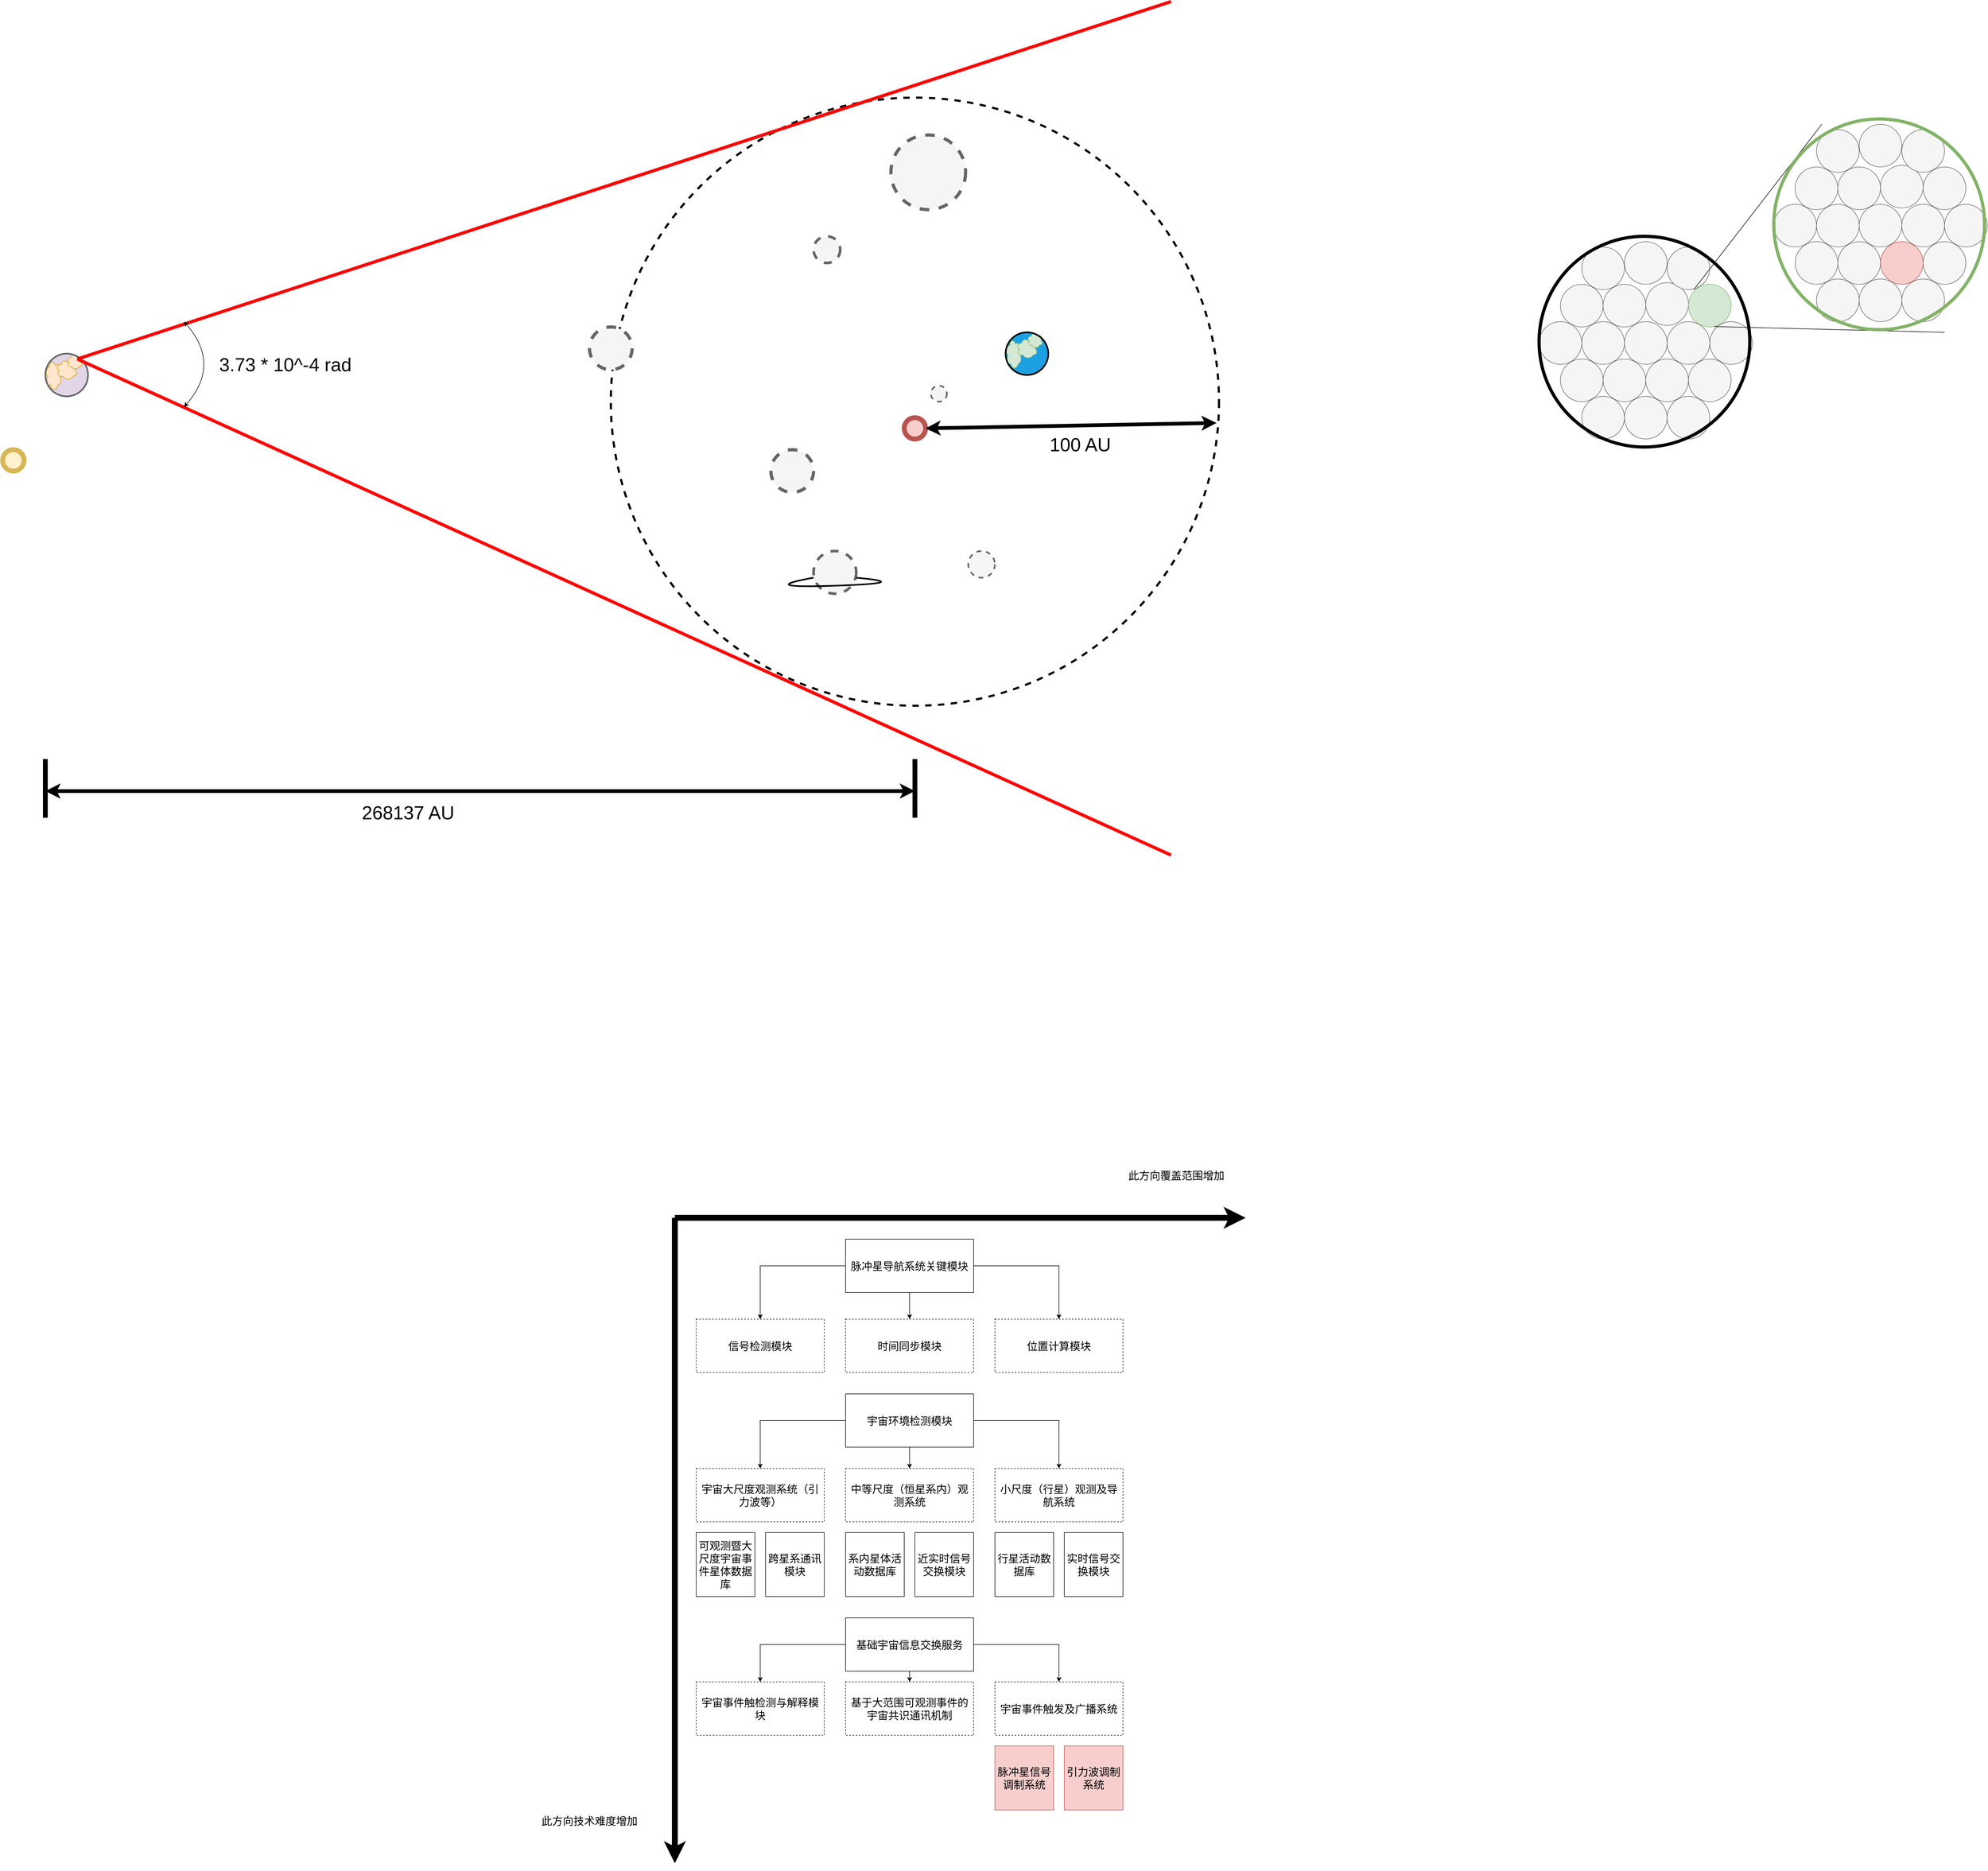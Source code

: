 <mxfile version="24.7.17">
  <diagram name="第 1 页" id="7DxcFVDrj47M20yJ348c">
    <mxGraphModel dx="3341" dy="3322" grid="1" gridSize="10" guides="1" tooltips="1" connect="1" arrows="1" fold="1" page="1" pageScale="1" pageWidth="827" pageHeight="1169" math="0" shadow="0">
      <root>
        <mxCell id="0" />
        <mxCell id="1" parent="0" />
        <mxCell id="MeM4-qoNuwvBvF4ycvGe-32" value="" style="ellipse;whiteSpace=wrap;html=1;aspect=fixed;fillStyle=auto;dashed=1;strokeWidth=4;fillColor=default;" vertex="1" parent="1">
          <mxGeometry x="-240" y="-2100" width="1140" height="1140" as="geometry" />
        </mxCell>
        <mxCell id="RpdtVfm5vgKX0qxy2V18-30" style="edgeStyle=orthogonalEdgeStyle;rounded=0;orthogonalLoop=1;jettySize=auto;html=1;" parent="1" source="RpdtVfm5vgKX0qxy2V18-1" target="RpdtVfm5vgKX0qxy2V18-3" edge="1">
          <mxGeometry relative="1" as="geometry" />
        </mxCell>
        <mxCell id="RpdtVfm5vgKX0qxy2V18-31" style="edgeStyle=orthogonalEdgeStyle;rounded=0;orthogonalLoop=1;jettySize=auto;html=1;" parent="1" source="RpdtVfm5vgKX0qxy2V18-1" target="RpdtVfm5vgKX0qxy2V18-4" edge="1">
          <mxGeometry relative="1" as="geometry" />
        </mxCell>
        <mxCell id="RpdtVfm5vgKX0qxy2V18-32" style="edgeStyle=orthogonalEdgeStyle;rounded=0;orthogonalLoop=1;jettySize=auto;html=1;" parent="1" source="RpdtVfm5vgKX0qxy2V18-1" target="RpdtVfm5vgKX0qxy2V18-5" edge="1">
          <mxGeometry relative="1" as="geometry" />
        </mxCell>
        <mxCell id="RpdtVfm5vgKX0qxy2V18-1" value="脉冲星导航系统关键模块" style="rounded=0;whiteSpace=wrap;html=1;fontSize=20;" parent="1" vertex="1">
          <mxGeometry x="200" y="40" width="240" height="100" as="geometry" />
        </mxCell>
        <mxCell id="RpdtVfm5vgKX0qxy2V18-3" value="信号检测模块" style="rounded=0;whiteSpace=wrap;html=1;fontSize=20;dashed=1;" parent="1" vertex="1">
          <mxGeometry x="-80" y="190" width="240" height="100" as="geometry" />
        </mxCell>
        <mxCell id="RpdtVfm5vgKX0qxy2V18-4" value="时间同步模块" style="rounded=0;whiteSpace=wrap;html=1;fontSize=20;dashed=1;" parent="1" vertex="1">
          <mxGeometry x="200" y="190" width="240" height="100" as="geometry" />
        </mxCell>
        <mxCell id="RpdtVfm5vgKX0qxy2V18-5" value="位置计算模块" style="rounded=0;whiteSpace=wrap;html=1;fontSize=20;dashed=1;" parent="1" vertex="1">
          <mxGeometry x="480" y="190" width="240" height="100" as="geometry" />
        </mxCell>
        <mxCell id="RpdtVfm5vgKX0qxy2V18-33" style="edgeStyle=orthogonalEdgeStyle;rounded=0;orthogonalLoop=1;jettySize=auto;html=1;" parent="1" source="RpdtVfm5vgKX0qxy2V18-6" target="RpdtVfm5vgKX0qxy2V18-7" edge="1">
          <mxGeometry relative="1" as="geometry" />
        </mxCell>
        <mxCell id="RpdtVfm5vgKX0qxy2V18-34" style="edgeStyle=orthogonalEdgeStyle;rounded=0;orthogonalLoop=1;jettySize=auto;html=1;" parent="1" source="RpdtVfm5vgKX0qxy2V18-6" target="RpdtVfm5vgKX0qxy2V18-12" edge="1">
          <mxGeometry relative="1" as="geometry" />
        </mxCell>
        <mxCell id="RpdtVfm5vgKX0qxy2V18-35" style="edgeStyle=orthogonalEdgeStyle;rounded=0;orthogonalLoop=1;jettySize=auto;html=1;entryX=0.5;entryY=0;entryDx=0;entryDy=0;" parent="1" source="RpdtVfm5vgKX0qxy2V18-6" target="RpdtVfm5vgKX0qxy2V18-8" edge="1">
          <mxGeometry relative="1" as="geometry" />
        </mxCell>
        <mxCell id="RpdtVfm5vgKX0qxy2V18-6" value="宇宙环境检测模块" style="rounded=0;whiteSpace=wrap;html=1;fontSize=20;" parent="1" vertex="1">
          <mxGeometry x="200" y="330" width="240" height="100" as="geometry" />
        </mxCell>
        <mxCell id="RpdtVfm5vgKX0qxy2V18-7" value="宇宙大尺度观测系统（引力波等）" style="rounded=0;whiteSpace=wrap;html=1;fontSize=20;dashed=1;" parent="1" vertex="1">
          <mxGeometry x="-80" y="470" width="240" height="100" as="geometry" />
        </mxCell>
        <mxCell id="RpdtVfm5vgKX0qxy2V18-8" value="中等尺度（恒星系内）观测系统" style="rounded=0;whiteSpace=wrap;html=1;fontSize=20;dashed=1;" parent="1" vertex="1">
          <mxGeometry x="200" y="470" width="240" height="100" as="geometry" />
        </mxCell>
        <mxCell id="RpdtVfm5vgKX0qxy2V18-9" value="可观测暨大尺度宇宙事件星体数据库" style="rounded=0;whiteSpace=wrap;html=1;fontSize=20;" parent="1" vertex="1">
          <mxGeometry x="-80" y="590" width="110" height="120" as="geometry" />
        </mxCell>
        <mxCell id="RpdtVfm5vgKX0qxy2V18-10" value="跨星系通讯模块" style="rounded=0;whiteSpace=wrap;html=1;fontSize=20;" parent="1" vertex="1">
          <mxGeometry x="50" y="590" width="110" height="120" as="geometry" />
        </mxCell>
        <mxCell id="RpdtVfm5vgKX0qxy2V18-11" value="基于大范围可观测事件的宇宙共识通讯机制" style="rounded=0;whiteSpace=wrap;html=1;fontSize=20;dashed=1;" parent="1" vertex="1">
          <mxGeometry x="200" y="870" width="240" height="100" as="geometry" />
        </mxCell>
        <mxCell id="RpdtVfm5vgKX0qxy2V18-12" value="小尺度（行星）观测及导航系统" style="rounded=0;whiteSpace=wrap;html=1;fontSize=20;dashed=1;" parent="1" vertex="1">
          <mxGeometry x="480" y="470" width="240" height="100" as="geometry" />
        </mxCell>
        <mxCell id="RpdtVfm5vgKX0qxy2V18-38" style="edgeStyle=orthogonalEdgeStyle;rounded=0;orthogonalLoop=1;jettySize=auto;html=1;" parent="1" source="RpdtVfm5vgKX0qxy2V18-13" target="RpdtVfm5vgKX0qxy2V18-20" edge="1">
          <mxGeometry relative="1" as="geometry" />
        </mxCell>
        <mxCell id="RpdtVfm5vgKX0qxy2V18-39" value="" style="edgeStyle=orthogonalEdgeStyle;rounded=0;orthogonalLoop=1;jettySize=auto;html=1;" parent="1" source="RpdtVfm5vgKX0qxy2V18-13" target="RpdtVfm5vgKX0qxy2V18-11" edge="1">
          <mxGeometry relative="1" as="geometry" />
        </mxCell>
        <mxCell id="RpdtVfm5vgKX0qxy2V18-40" style="edgeStyle=orthogonalEdgeStyle;rounded=0;orthogonalLoop=1;jettySize=auto;html=1;entryX=0.5;entryY=0;entryDx=0;entryDy=0;" parent="1" source="RpdtVfm5vgKX0qxy2V18-13" target="RpdtVfm5vgKX0qxy2V18-14" edge="1">
          <mxGeometry relative="1" as="geometry" />
        </mxCell>
        <mxCell id="RpdtVfm5vgKX0qxy2V18-13" value="基础宇宙信息交换服务" style="rounded=0;whiteSpace=wrap;html=1;fontSize=20;" parent="1" vertex="1">
          <mxGeometry x="200" y="750" width="240" height="100" as="geometry" />
        </mxCell>
        <mxCell id="RpdtVfm5vgKX0qxy2V18-14" value="宇宙事件触发及广播系统" style="rounded=0;whiteSpace=wrap;html=1;fontSize=20;strokeColor=default;dashed=1;" parent="1" vertex="1">
          <mxGeometry x="480" y="870" width="240" height="100" as="geometry" />
        </mxCell>
        <mxCell id="RpdtVfm5vgKX0qxy2V18-15" value="系内星体活动数据库" style="rounded=0;whiteSpace=wrap;html=1;fontSize=20;" parent="1" vertex="1">
          <mxGeometry x="200" y="590" width="110" height="120" as="geometry" />
        </mxCell>
        <mxCell id="RpdtVfm5vgKX0qxy2V18-16" value="近实时信号交换模块" style="rounded=0;whiteSpace=wrap;html=1;fontSize=20;" parent="1" vertex="1">
          <mxGeometry x="330" y="590" width="110" height="120" as="geometry" />
        </mxCell>
        <mxCell id="RpdtVfm5vgKX0qxy2V18-17" value="行星活动数据库" style="rounded=0;whiteSpace=wrap;html=1;fontSize=20;" parent="1" vertex="1">
          <mxGeometry x="480" y="590" width="110" height="120" as="geometry" />
        </mxCell>
        <mxCell id="RpdtVfm5vgKX0qxy2V18-18" value="实时信号交换模块" style="rounded=0;whiteSpace=wrap;html=1;fontSize=20;" parent="1" vertex="1">
          <mxGeometry x="610" y="590" width="110" height="120" as="geometry" />
        </mxCell>
        <mxCell id="RpdtVfm5vgKX0qxy2V18-20" value="宇宙事件触检测与解释模块" style="rounded=0;whiteSpace=wrap;html=1;fontSize=20;dashed=1;" parent="1" vertex="1">
          <mxGeometry x="-80" y="870" width="240" height="100" as="geometry" />
        </mxCell>
        <mxCell id="RpdtVfm5vgKX0qxy2V18-22" value="脉冲星信号调制系统" style="rounded=0;whiteSpace=wrap;html=1;fontSize=20;fillColor=#f8cecc;strokeColor=#b85450;" parent="1" vertex="1">
          <mxGeometry x="480" y="990" width="110" height="120" as="geometry" />
        </mxCell>
        <mxCell id="RpdtVfm5vgKX0qxy2V18-23" value="引力波调制系统" style="rounded=0;whiteSpace=wrap;html=1;fontSize=20;fillColor=#f8cecc;strokeColor=#b85450;" parent="1" vertex="1">
          <mxGeometry x="610" y="990" width="110" height="120" as="geometry" />
        </mxCell>
        <mxCell id="RpdtVfm5vgKX0qxy2V18-24" value="" style="endArrow=classic;html=1;rounded=0;strokeWidth=11;" parent="1" edge="1">
          <mxGeometry width="50" height="50" relative="1" as="geometry">
            <mxPoint x="-120" as="sourcePoint" />
            <mxPoint x="-120" y="1210" as="targetPoint" />
          </mxGeometry>
        </mxCell>
        <mxCell id="RpdtVfm5vgKX0qxy2V18-25" value="" style="endArrow=classic;html=1;rounded=0;strokeWidth=11;" parent="1" edge="1">
          <mxGeometry width="50" height="50" relative="1" as="geometry">
            <mxPoint x="-120" as="sourcePoint" />
            <mxPoint x="950" as="targetPoint" />
          </mxGeometry>
        </mxCell>
        <mxCell id="RpdtVfm5vgKX0qxy2V18-28" value="此方向覆盖范围增加" style="rounded=0;whiteSpace=wrap;html=1;fontSize=20;fillColor=default;strokeColor=none;" parent="1" vertex="1">
          <mxGeometry x="700" y="-130" width="240" height="100" as="geometry" />
        </mxCell>
        <mxCell id="RpdtVfm5vgKX0qxy2V18-29" value="此方向技术难度增加" style="rounded=0;whiteSpace=wrap;html=1;fontSize=20;strokeColor=none;" parent="1" vertex="1">
          <mxGeometry x="-400" y="1080" width="240" height="100" as="geometry" />
        </mxCell>
        <mxCell id="MeM4-qoNuwvBvF4ycvGe-7" value="" style="group" vertex="1" connectable="0" parent="1">
          <mxGeometry x="500" y="-1660" width="80" height="80" as="geometry" />
        </mxCell>
        <mxCell id="MeM4-qoNuwvBvF4ycvGe-1" value="" style="ellipse;whiteSpace=wrap;html=1;aspect=fixed;fillColor=#1ba1e2;strokeColor=#006EAF;fontColor=#ffffff;" vertex="1" parent="MeM4-qoNuwvBvF4ycvGe-7">
          <mxGeometry width="80" height="80" as="geometry" />
        </mxCell>
        <mxCell id="MeM4-qoNuwvBvF4ycvGe-2" value="" style="ellipse;shape=cloud;whiteSpace=wrap;html=1;fillColor=#d5e8d4;strokeColor=#82b366;" vertex="1" parent="MeM4-qoNuwvBvF4ycvGe-7">
          <mxGeometry y="10" width="30" height="60" as="geometry" />
        </mxCell>
        <mxCell id="MeM4-qoNuwvBvF4ycvGe-4" value="" style="ellipse;shape=cloud;whiteSpace=wrap;html=1;fillColor=#d5e8d4;strokeColor=#82b366;" vertex="1" parent="MeM4-qoNuwvBvF4ycvGe-7">
          <mxGeometry x="20" y="10" width="40" height="40" as="geometry" />
        </mxCell>
        <mxCell id="MeM4-qoNuwvBvF4ycvGe-5" value="" style="ellipse;shape=cloud;whiteSpace=wrap;html=1;fillColor=#d5e8d4;strokeColor=#82b366;" vertex="1" parent="MeM4-qoNuwvBvF4ycvGe-7">
          <mxGeometry x="40" width="30" height="30" as="geometry" />
        </mxCell>
        <mxCell id="MeM4-qoNuwvBvF4ycvGe-6" value="" style="ellipse;whiteSpace=wrap;html=1;aspect=fixed;fillColor=none;strokeWidth=3;" vertex="1" parent="MeM4-qoNuwvBvF4ycvGe-7">
          <mxGeometry width="80" height="80" as="geometry" />
        </mxCell>
        <mxCell id="MeM4-qoNuwvBvF4ycvGe-8" value="" style="ellipse;whiteSpace=wrap;html=1;aspect=fixed;fillColor=#f8cecc;strokeColor=#b85450;strokeWidth=9;" vertex="1" parent="1">
          <mxGeometry x="310" y="-1500" width="40" height="40" as="geometry" />
        </mxCell>
        <mxCell id="MeM4-qoNuwvBvF4ycvGe-10" value="" style="ellipse;whiteSpace=wrap;html=1;aspect=fixed;fillColor=#fff2cc;strokeColor=#d6b656;strokeWidth=9;" vertex="1" parent="1">
          <mxGeometry x="-1380" y="-1440" width="40" height="40" as="geometry" />
        </mxCell>
        <mxCell id="MeM4-qoNuwvBvF4ycvGe-12" value="" style="ellipse;whiteSpace=wrap;html=1;aspect=fixed;fillColor=#e1d5e7;strokeColor=#9673a6;container=0;" vertex="1" parent="1">
          <mxGeometry x="-1300" y="-1620" width="80" height="80" as="geometry" />
        </mxCell>
        <mxCell id="MeM4-qoNuwvBvF4ycvGe-13" value="" style="ellipse;shape=cloud;whiteSpace=wrap;html=1;fillColor=#ffe6cc;strokeColor=#d79b00;container=0;" vertex="1" parent="1">
          <mxGeometry x="-1300" y="-1610" width="30" height="60" as="geometry" />
        </mxCell>
        <mxCell id="MeM4-qoNuwvBvF4ycvGe-14" value="" style="ellipse;shape=cloud;whiteSpace=wrap;html=1;fillColor=#ffe6cc;strokeColor=#d79b00;container=0;" vertex="1" parent="1">
          <mxGeometry x="-1280" y="-1610" width="40" height="40" as="geometry" />
        </mxCell>
        <mxCell id="MeM4-qoNuwvBvF4ycvGe-15" value="" style="ellipse;shape=cloud;whiteSpace=wrap;html=1;fillColor=#ffe6cc;strokeColor=#d79b00;container=0;" vertex="1" parent="1">
          <mxGeometry x="-1260" y="-1620" width="30" height="30" as="geometry" />
        </mxCell>
        <mxCell id="MeM4-qoNuwvBvF4ycvGe-16" value="" style="ellipse;whiteSpace=wrap;html=1;aspect=fixed;fillColor=none;strokeWidth=3;container=0;fontColor=#333333;strokeColor=#666666;fillStyle=auto;" vertex="1" parent="1">
          <mxGeometry x="-1300" y="-1620" width="80" height="80" as="geometry" />
        </mxCell>
        <mxCell id="MeM4-qoNuwvBvF4ycvGe-17" value="" style="ellipse;whiteSpace=wrap;html=1;aspect=fixed;fillColor=#f5f5f5;fontColor=#333333;strokeColor=#666666;dashed=1;strokeWidth=5;" vertex="1" parent="1">
          <mxGeometry x="140" y="-1840" width="50" height="50" as="geometry" />
        </mxCell>
        <mxCell id="MeM4-qoNuwvBvF4ycvGe-18" value="" style="ellipse;whiteSpace=wrap;html=1;aspect=fixed;fillColor=#f5f5f5;fontColor=#333333;strokeColor=#666666;dashed=1;strokeWidth=3;" vertex="1" parent="1">
          <mxGeometry x="360" y="-1560" width="30" height="30" as="geometry" />
        </mxCell>
        <mxCell id="MeM4-qoNuwvBvF4ycvGe-19" value="" style="ellipse;whiteSpace=wrap;html=1;aspect=fixed;fillColor=#f5f5f5;fontColor=#333333;strokeColor=#666666;dashed=1;strokeWidth=3;" vertex="1" parent="1">
          <mxGeometry x="430" y="-1250" width="50" height="50" as="geometry" />
        </mxCell>
        <mxCell id="MeM4-qoNuwvBvF4ycvGe-20" value="" style="ellipse;whiteSpace=wrap;html=1;aspect=fixed;fillColor=#f5f5f5;fontColor=#333333;strokeColor=#666666;dashed=1;strokeWidth=6;" vertex="1" parent="1">
          <mxGeometry x="60" y="-1440" width="80" height="80" as="geometry" />
        </mxCell>
        <mxCell id="MeM4-qoNuwvBvF4ycvGe-21" value="" style="ellipse;whiteSpace=wrap;html=1;aspect=fixed;fillColor=#f5f5f5;fontColor=#333333;strokeColor=#666666;dashed=1;strokeWidth=6;" vertex="1" parent="1">
          <mxGeometry x="285" y="-2030" width="140" height="140" as="geometry" />
        </mxCell>
        <mxCell id="MeM4-qoNuwvBvF4ycvGe-25" value="" style="ellipse;whiteSpace=wrap;html=1;aspect=fixed;fillColor=#f5f5f5;fontColor=#333333;strokeColor=#666666;dashed=1;strokeWidth=6;" vertex="1" parent="1">
          <mxGeometry x="-280" y="-1670" width="80" height="80" as="geometry" />
        </mxCell>
        <mxCell id="MeM4-qoNuwvBvF4ycvGe-30" value="" style="group" vertex="1" connectable="0" parent="1">
          <mxGeometry x="30" y="-1250" width="300" height="80" as="geometry" />
        </mxCell>
        <mxCell id="MeM4-qoNuwvBvF4ycvGe-22" value="" style="ellipse;whiteSpace=wrap;html=1;aspect=fixed;fillColor=#f5f5f5;fontColor=#333333;strokeColor=#666666;dashed=1;strokeWidth=5;" vertex="1" parent="MeM4-qoNuwvBvF4ycvGe-30">
          <mxGeometry x="110" width="80" height="80" as="geometry" />
        </mxCell>
        <mxCell id="MeM4-qoNuwvBvF4ycvGe-24" value="" style="endArrow=none;html=1;rounded=0;curved=1;exitX=0;exitY=0.5;exitDx=0;exitDy=0;strokeWidth=3;" edge="1" parent="MeM4-qoNuwvBvF4ycvGe-30">
          <mxGeometry width="50" height="50" relative="1" as="geometry">
            <mxPoint x="110" y="50" as="sourcePoint" />
            <mxPoint x="190" y="50" as="targetPoint" />
            <Array as="points">
              <mxPoint y="70" />
              <mxPoint x="300" y="60" />
            </Array>
          </mxGeometry>
        </mxCell>
        <mxCell id="MeM4-qoNuwvBvF4ycvGe-33" value="" style="endArrow=classic;startArrow=classic;html=1;rounded=0;exitX=1;exitY=0.5;exitDx=0;exitDy=0;strokeWidth=7;entryX=0.996;entryY=0.535;entryDx=0;entryDy=0;entryPerimeter=0;" edge="1" parent="1" source="MeM4-qoNuwvBvF4ycvGe-8" target="MeM4-qoNuwvBvF4ycvGe-32">
          <mxGeometry width="50" height="50" relative="1" as="geometry">
            <mxPoint x="640" y="-1450" as="sourcePoint" />
            <mxPoint x="690" y="-1500" as="targetPoint" />
          </mxGeometry>
        </mxCell>
        <mxCell id="MeM4-qoNuwvBvF4ycvGe-34" value="&lt;font style=&quot;font-size: 35px;&quot;&gt;100 AU&lt;/font&gt;" style="text;html=1;align=center;verticalAlign=middle;whiteSpace=wrap;rounded=0;rotation=0;" vertex="1" parent="1">
          <mxGeometry x="540" y="-1470" width="200" height="40" as="geometry" />
        </mxCell>
        <mxCell id="MeM4-qoNuwvBvF4ycvGe-35" value="" style="endArrow=none;html=1;rounded=0;fillColor=#d80073;strokeColor=#FF0000;strokeWidth=6;" edge="1" parent="1">
          <mxGeometry width="50" height="50" relative="1" as="geometry">
            <mxPoint x="-1240" y="-1610" as="sourcePoint" />
            <mxPoint x="810" y="-680" as="targetPoint" />
          </mxGeometry>
        </mxCell>
        <mxCell id="MeM4-qoNuwvBvF4ycvGe-36" value="" style="endArrow=none;html=1;rounded=0;fillColor=#d80073;strokeColor=#FF0000;strokeWidth=6;" edge="1" parent="1">
          <mxGeometry width="50" height="50" relative="1" as="geometry">
            <mxPoint x="-1240" y="-1610" as="sourcePoint" />
            <mxPoint x="810" y="-2280" as="targetPoint" />
          </mxGeometry>
        </mxCell>
        <mxCell id="MeM4-qoNuwvBvF4ycvGe-37" value="" style="endArrow=none;html=1;rounded=0;strokeWidth=9;" edge="1" parent="1">
          <mxGeometry width="50" height="50" relative="1" as="geometry">
            <mxPoint x="-1300" y="-750" as="sourcePoint" />
            <mxPoint x="-1300" y="-860" as="targetPoint" />
          </mxGeometry>
        </mxCell>
        <mxCell id="MeM4-qoNuwvBvF4ycvGe-39" value="" style="endArrow=classic;startArrow=classic;html=1;rounded=0;exitX=1;exitY=0.5;exitDx=0;exitDy=0;strokeWidth=7;" edge="1" parent="1">
          <mxGeometry width="50" height="50" relative="1" as="geometry">
            <mxPoint x="-1300" y="-800" as="sourcePoint" />
            <mxPoint x="330" y="-800" as="targetPoint" />
          </mxGeometry>
        </mxCell>
        <mxCell id="MeM4-qoNuwvBvF4ycvGe-40" value="&lt;font style=&quot;font-size: 35px;&quot;&gt;268137 AU&lt;/font&gt;" style="text;html=1;align=center;verticalAlign=middle;whiteSpace=wrap;rounded=0;rotation=0;" vertex="1" parent="1">
          <mxGeometry x="-720" y="-780" width="200" height="40" as="geometry" />
        </mxCell>
        <mxCell id="MeM4-qoNuwvBvF4ycvGe-42" value="" style="endArrow=none;html=1;rounded=0;strokeWidth=9;" edge="1" parent="1">
          <mxGeometry width="50" height="50" relative="1" as="geometry">
            <mxPoint x="330" y="-750" as="sourcePoint" />
            <mxPoint x="330" y="-860" as="targetPoint" />
          </mxGeometry>
        </mxCell>
        <mxCell id="MeM4-qoNuwvBvF4ycvGe-45" value="" style="endArrow=classic;startArrow=classic;html=1;rounded=0;curved=1;" edge="1" parent="1">
          <mxGeometry width="50" height="50" relative="1" as="geometry">
            <mxPoint x="-1040" y="-1520" as="sourcePoint" />
            <mxPoint x="-1040" y="-1680" as="targetPoint" />
            <Array as="points">
              <mxPoint x="-970" y="-1600" />
            </Array>
          </mxGeometry>
        </mxCell>
        <mxCell id="MeM4-qoNuwvBvF4ycvGe-46" value="&lt;span style=&quot;font-size: 35px;&quot;&gt;3.73 * 10^-4 rad&lt;/span&gt;" style="text;html=1;align=center;verticalAlign=middle;whiteSpace=wrap;rounded=0;rotation=0;" vertex="1" parent="1">
          <mxGeometry x="-1000" y="-1620" width="300" height="40" as="geometry" />
        </mxCell>
        <mxCell id="MeM4-qoNuwvBvF4ycvGe-48" value="" style="ellipse;whiteSpace=wrap;html=1;aspect=fixed;fillColor=#f5f5f5;fontColor=#333333;strokeColor=#666666;" vertex="1" parent="1">
          <mxGeometry x="1540" y="-1750" width="80" height="80" as="geometry" />
        </mxCell>
        <mxCell id="MeM4-qoNuwvBvF4ycvGe-50" value="" style="ellipse;whiteSpace=wrap;html=1;aspect=fixed;fillColor=#f5f5f5;fontColor=#333333;strokeColor=#666666;" vertex="1" parent="1">
          <mxGeometry x="1620" y="-1750" width="80" height="80" as="geometry" />
        </mxCell>
        <mxCell id="MeM4-qoNuwvBvF4ycvGe-51" value="" style="ellipse;whiteSpace=wrap;html=1;aspect=fixed;fillColor=#f5f5f5;fontColor=#333333;strokeColor=#666666;" vertex="1" parent="1">
          <mxGeometry x="1700" y="-1753" width="80" height="80" as="geometry" />
        </mxCell>
        <mxCell id="MeM4-qoNuwvBvF4ycvGe-52" value="" style="ellipse;whiteSpace=wrap;html=1;aspect=fixed;fillColor=#f5f5f5;fontColor=#333333;strokeColor=#666666;" vertex="1" parent="1">
          <mxGeometry x="1500" y="-1680" width="80" height="80" as="geometry" />
        </mxCell>
        <mxCell id="MeM4-qoNuwvBvF4ycvGe-53" value="" style="ellipse;whiteSpace=wrap;html=1;aspect=fixed;fillColor=#f5f5f5;fontColor=#333333;strokeColor=#666666;" vertex="1" parent="1">
          <mxGeometry x="1580" y="-1680" width="80" height="80" as="geometry" />
        </mxCell>
        <mxCell id="MeM4-qoNuwvBvF4ycvGe-54" value="" style="ellipse;whiteSpace=wrap;html=1;aspect=fixed;fillColor=#f5f5f5;fontColor=#333333;strokeColor=#666666;" vertex="1" parent="1">
          <mxGeometry x="1660" y="-1680" width="80" height="80" as="geometry" />
        </mxCell>
        <mxCell id="MeM4-qoNuwvBvF4ycvGe-55" value="" style="ellipse;whiteSpace=wrap;html=1;aspect=fixed;fillColor=#f5f5f5;fontColor=#333333;strokeColor=#666666;" vertex="1" parent="1">
          <mxGeometry x="1740" y="-1680" width="80" height="80" as="geometry" />
        </mxCell>
        <mxCell id="MeM4-qoNuwvBvF4ycvGe-56" value="" style="ellipse;whiteSpace=wrap;html=1;aspect=fixed;fillColor=#f5f5f5;fontColor=#333333;strokeColor=#666666;" vertex="1" parent="1">
          <mxGeometry x="1540" y="-1610" width="80" height="80" as="geometry" />
        </mxCell>
        <mxCell id="MeM4-qoNuwvBvF4ycvGe-57" value="" style="ellipse;whiteSpace=wrap;html=1;aspect=fixed;fillColor=#f5f5f5;fontColor=#333333;strokeColor=#666666;" vertex="1" parent="1">
          <mxGeometry x="1620" y="-1610" width="80" height="80" as="geometry" />
        </mxCell>
        <mxCell id="MeM4-qoNuwvBvF4ycvGe-58" value="" style="ellipse;whiteSpace=wrap;html=1;aspect=fixed;fillColor=#f5f5f5;fontColor=#333333;strokeColor=#666666;" vertex="1" parent="1">
          <mxGeometry x="1700" y="-1610" width="80" height="80" as="geometry" />
        </mxCell>
        <mxCell id="MeM4-qoNuwvBvF4ycvGe-60" value="" style="ellipse;whiteSpace=wrap;html=1;aspect=fixed;fillColor=#f5f5f5;fontColor=#333333;strokeColor=#666666;" vertex="1" parent="1">
          <mxGeometry x="1580" y="-1540" width="80" height="80" as="geometry" />
        </mxCell>
        <mxCell id="MeM4-qoNuwvBvF4ycvGe-61" value="" style="ellipse;whiteSpace=wrap;html=1;aspect=fixed;fillColor=#f5f5f5;fontColor=#333333;strokeColor=#666666;" vertex="1" parent="1">
          <mxGeometry x="1660" y="-1540" width="80" height="80" as="geometry" />
        </mxCell>
        <mxCell id="MeM4-qoNuwvBvF4ycvGe-63" value="" style="ellipse;whiteSpace=wrap;html=1;aspect=fixed;fillColor=#f5f5f5;fontColor=#333333;strokeColor=#666666;" vertex="1" parent="1">
          <mxGeometry x="1580" y="-1820" width="80" height="80" as="geometry" />
        </mxCell>
        <mxCell id="MeM4-qoNuwvBvF4ycvGe-64" value="" style="ellipse;whiteSpace=wrap;html=1;aspect=fixed;fillColor=#f5f5f5;fontColor=#333333;strokeColor=#666666;" vertex="1" parent="1">
          <mxGeometry x="1660" y="-1830" width="80" height="80" as="geometry" />
        </mxCell>
        <mxCell id="MeM4-qoNuwvBvF4ycvGe-65" value="" style="ellipse;whiteSpace=wrap;html=1;aspect=fixed;fillColor=#f5f5f5;fontColor=#333333;strokeColor=#666666;" vertex="1" parent="1">
          <mxGeometry x="1740" y="-1820" width="80" height="80" as="geometry" />
        </mxCell>
        <mxCell id="MeM4-qoNuwvBvF4ycvGe-66" value="" style="ellipse;whiteSpace=wrap;html=1;aspect=fixed;fillColor=#d5e8d4;strokeColor=#82b366;" vertex="1" parent="1">
          <mxGeometry x="1780" y="-1750" width="80" height="80" as="geometry" />
        </mxCell>
        <mxCell id="MeM4-qoNuwvBvF4ycvGe-71" value="" style="ellipse;whiteSpace=wrap;html=1;aspect=fixed;fillColor=#f5f5f5;fontColor=#333333;strokeColor=#666666;" vertex="1" parent="1">
          <mxGeometry x="1780" y="-1610" width="80" height="80" as="geometry" />
        </mxCell>
        <mxCell id="MeM4-qoNuwvBvF4ycvGe-72" value="" style="ellipse;whiteSpace=wrap;html=1;aspect=fixed;fillColor=#f5f5f5;fontColor=#333333;strokeColor=#666666;" vertex="1" parent="1">
          <mxGeometry x="1740" y="-1540" width="80" height="80" as="geometry" />
        </mxCell>
        <mxCell id="MeM4-qoNuwvBvF4ycvGe-79" value="" style="ellipse;whiteSpace=wrap;html=1;aspect=fixed;fillColor=#f5f5f5;fontColor=#333333;strokeColor=#666666;" vertex="1" parent="1">
          <mxGeometry x="1820" y="-1680" width="80" height="80" as="geometry" />
        </mxCell>
        <mxCell id="MeM4-qoNuwvBvF4ycvGe-47" value="" style="ellipse;whiteSpace=wrap;html=1;aspect=fixed;fillColor=none;strokeWidth=6;" vertex="1" parent="1">
          <mxGeometry x="1500" y="-1840" width="395" height="395" as="geometry" />
        </mxCell>
        <mxCell id="MeM4-qoNuwvBvF4ycvGe-101" value="" style="endArrow=none;html=1;rounded=0;" edge="1" parent="1">
          <mxGeometry width="50" height="50" relative="1" as="geometry">
            <mxPoint x="1790" y="-1740" as="sourcePoint" />
            <mxPoint x="2030" y="-2050" as="targetPoint" />
          </mxGeometry>
        </mxCell>
        <mxCell id="MeM4-qoNuwvBvF4ycvGe-102" value="" style="endArrow=none;html=1;rounded=0;" edge="1" parent="1">
          <mxGeometry width="50" height="50" relative="1" as="geometry">
            <mxPoint x="1828" y="-1670.87" as="sourcePoint" />
            <mxPoint x="2260" y="-1660" as="targetPoint" />
          </mxGeometry>
        </mxCell>
        <mxCell id="MeM4-qoNuwvBvF4ycvGe-80" value="" style="ellipse;whiteSpace=wrap;html=1;aspect=fixed;fillColor=#f5f5f5;fontColor=#333333;strokeColor=#666666;" vertex="1" parent="1">
          <mxGeometry x="1980" y="-1970" width="80" height="80" as="geometry" />
        </mxCell>
        <mxCell id="MeM4-qoNuwvBvF4ycvGe-81" value="" style="ellipse;whiteSpace=wrap;html=1;aspect=fixed;fillColor=#f5f5f5;fontColor=#333333;strokeColor=#666666;" vertex="1" parent="1">
          <mxGeometry x="2060" y="-1970" width="80" height="80" as="geometry" />
        </mxCell>
        <mxCell id="MeM4-qoNuwvBvF4ycvGe-82" value="" style="ellipse;whiteSpace=wrap;html=1;aspect=fixed;fillColor=#f5f5f5;fontColor=#333333;strokeColor=#666666;" vertex="1" parent="1">
          <mxGeometry x="2140" y="-1973" width="80" height="80" as="geometry" />
        </mxCell>
        <mxCell id="MeM4-qoNuwvBvF4ycvGe-83" value="" style="ellipse;whiteSpace=wrap;html=1;aspect=fixed;fillColor=#f5f5f5;fontColor=#333333;strokeColor=#666666;" vertex="1" parent="1">
          <mxGeometry x="1940" y="-1900" width="80" height="80" as="geometry" />
        </mxCell>
        <mxCell id="MeM4-qoNuwvBvF4ycvGe-84" value="" style="ellipse;whiteSpace=wrap;html=1;aspect=fixed;fillColor=#f5f5f5;fontColor=#333333;strokeColor=#666666;" vertex="1" parent="1">
          <mxGeometry x="2020" y="-1900" width="80" height="80" as="geometry" />
        </mxCell>
        <mxCell id="MeM4-qoNuwvBvF4ycvGe-85" value="" style="ellipse;whiteSpace=wrap;html=1;aspect=fixed;fillColor=#f5f5f5;fontColor=#333333;strokeColor=#666666;" vertex="1" parent="1">
          <mxGeometry x="2100" y="-1900" width="80" height="80" as="geometry" />
        </mxCell>
        <mxCell id="MeM4-qoNuwvBvF4ycvGe-86" value="" style="ellipse;whiteSpace=wrap;html=1;aspect=fixed;fillColor=#f5f5f5;fontColor=#333333;strokeColor=#666666;" vertex="1" parent="1">
          <mxGeometry x="2180" y="-1900" width="80" height="80" as="geometry" />
        </mxCell>
        <mxCell id="MeM4-qoNuwvBvF4ycvGe-87" value="" style="ellipse;whiteSpace=wrap;html=1;aspect=fixed;fillColor=#f5f5f5;fontColor=#333333;strokeColor=#666666;" vertex="1" parent="1">
          <mxGeometry x="1980" y="-1830" width="80" height="80" as="geometry" />
        </mxCell>
        <mxCell id="MeM4-qoNuwvBvF4ycvGe-88" value="" style="ellipse;whiteSpace=wrap;html=1;aspect=fixed;fillColor=#f5f5f5;fontColor=#333333;strokeColor=#666666;" vertex="1" parent="1">
          <mxGeometry x="2060" y="-1830" width="80" height="80" as="geometry" />
        </mxCell>
        <mxCell id="MeM4-qoNuwvBvF4ycvGe-89" value="" style="ellipse;whiteSpace=wrap;html=1;aspect=fixed;fillColor=#f8cecc;strokeColor=#b85450;" vertex="1" parent="1">
          <mxGeometry x="2140" y="-1830" width="80" height="80" as="geometry" />
        </mxCell>
        <mxCell id="MeM4-qoNuwvBvF4ycvGe-90" value="" style="ellipse;whiteSpace=wrap;html=1;aspect=fixed;fillColor=#f5f5f5;fontColor=#333333;strokeColor=#666666;" vertex="1" parent="1">
          <mxGeometry x="2020" y="-1760" width="80" height="80" as="geometry" />
        </mxCell>
        <mxCell id="MeM4-qoNuwvBvF4ycvGe-91" value="" style="ellipse;whiteSpace=wrap;html=1;aspect=fixed;fillColor=#f5f5f5;fontColor=#333333;strokeColor=#666666;" vertex="1" parent="1">
          <mxGeometry x="2100" y="-1760" width="80" height="80" as="geometry" />
        </mxCell>
        <mxCell id="MeM4-qoNuwvBvF4ycvGe-92" value="" style="ellipse;whiteSpace=wrap;html=1;aspect=fixed;fillColor=#f5f5f5;fontColor=#333333;strokeColor=#666666;" vertex="1" parent="1">
          <mxGeometry x="2020" y="-2040" width="80" height="80" as="geometry" />
        </mxCell>
        <mxCell id="MeM4-qoNuwvBvF4ycvGe-93" value="" style="ellipse;whiteSpace=wrap;html=1;aspect=fixed;fillColor=#f5f5f5;fontColor=#333333;strokeColor=#666666;" vertex="1" parent="1">
          <mxGeometry x="2100" y="-2050" width="80" height="80" as="geometry" />
        </mxCell>
        <mxCell id="MeM4-qoNuwvBvF4ycvGe-94" value="" style="ellipse;whiteSpace=wrap;html=1;aspect=fixed;fillColor=#f5f5f5;fontColor=#333333;strokeColor=#666666;" vertex="1" parent="1">
          <mxGeometry x="2180" y="-2040" width="80" height="80" as="geometry" />
        </mxCell>
        <mxCell id="MeM4-qoNuwvBvF4ycvGe-95" value="" style="ellipse;whiteSpace=wrap;html=1;aspect=fixed;fillColor=#f5f5f5;strokeColor=#666666;fontColor=#333333;" vertex="1" parent="1">
          <mxGeometry x="2220" y="-1970" width="80" height="80" as="geometry" />
        </mxCell>
        <mxCell id="MeM4-qoNuwvBvF4ycvGe-96" value="" style="ellipse;whiteSpace=wrap;html=1;aspect=fixed;fillColor=#f5f5f5;fontColor=#333333;strokeColor=#666666;" vertex="1" parent="1">
          <mxGeometry x="2220" y="-1830" width="80" height="80" as="geometry" />
        </mxCell>
        <mxCell id="MeM4-qoNuwvBvF4ycvGe-97" value="" style="ellipse;whiteSpace=wrap;html=1;aspect=fixed;fillColor=#f5f5f5;fontColor=#333333;strokeColor=#666666;" vertex="1" parent="1">
          <mxGeometry x="2180" y="-1760" width="80" height="80" as="geometry" />
        </mxCell>
        <mxCell id="MeM4-qoNuwvBvF4ycvGe-98" value="" style="ellipse;whiteSpace=wrap;html=1;aspect=fixed;fillColor=#f5f5f5;fontColor=#333333;strokeColor=#666666;" vertex="1" parent="1">
          <mxGeometry x="2260" y="-1900" width="80" height="80" as="geometry" />
        </mxCell>
        <mxCell id="MeM4-qoNuwvBvF4ycvGe-99" value="" style="ellipse;whiteSpace=wrap;html=1;aspect=fixed;fillColor=none;strokeWidth=6;strokeColor=#82b366;" vertex="1" parent="1">
          <mxGeometry x="1940" y="-2060" width="395" height="395" as="geometry" />
        </mxCell>
      </root>
    </mxGraphModel>
  </diagram>
</mxfile>
